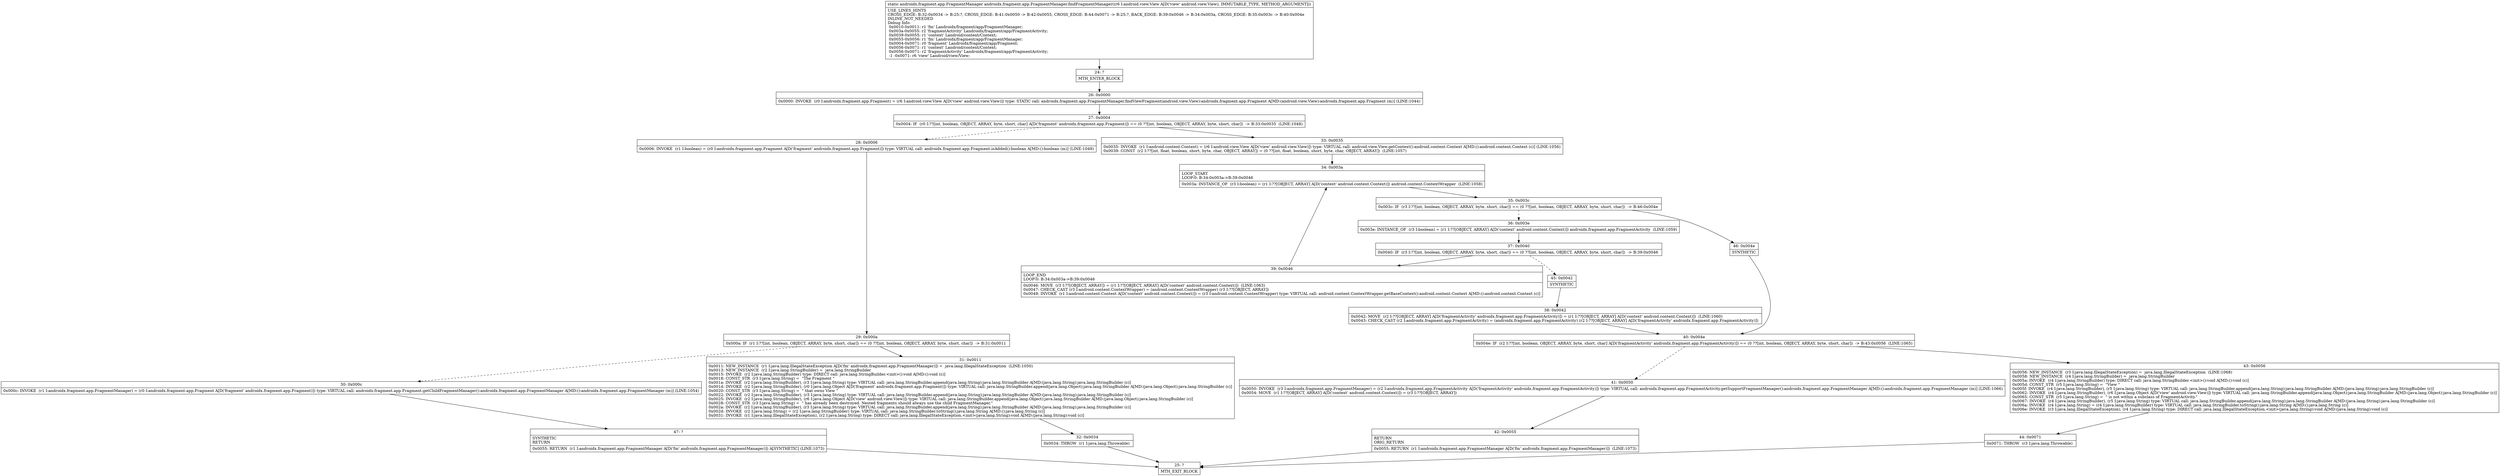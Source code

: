 digraph "CFG forandroidx.fragment.app.FragmentManager.findFragmentManager(Landroid\/view\/View;)Landroidx\/fragment\/app\/FragmentManager;" {
Node_24 [shape=record,label="{24\:\ ?|MTH_ENTER_BLOCK\l}"];
Node_26 [shape=record,label="{26\:\ 0x0000|0x0000: INVOKE  (r0 I:androidx.fragment.app.Fragment) = (r6 I:android.view.View A[D('view' android.view.View)]) type: STATIC call: androidx.fragment.app.FragmentManager.findViewFragment(android.view.View):androidx.fragment.app.Fragment A[MD:(android.view.View):androidx.fragment.app.Fragment (m)] (LINE:1044)\l}"];
Node_27 [shape=record,label="{27\:\ 0x0004|0x0004: IF  (r0 I:??[int, boolean, OBJECT, ARRAY, byte, short, char] A[D('fragment' androidx.fragment.app.Fragment)]) == (0 ??[int, boolean, OBJECT, ARRAY, byte, short, char])  \-\> B:33:0x0035  (LINE:1048)\l}"];
Node_28 [shape=record,label="{28\:\ 0x0006|0x0006: INVOKE  (r1 I:boolean) = (r0 I:androidx.fragment.app.Fragment A[D('fragment' androidx.fragment.app.Fragment)]) type: VIRTUAL call: androidx.fragment.app.Fragment.isAdded():boolean A[MD:():boolean (m)] (LINE:1049)\l}"];
Node_29 [shape=record,label="{29\:\ 0x000a|0x000a: IF  (r1 I:??[int, boolean, OBJECT, ARRAY, byte, short, char]) == (0 ??[int, boolean, OBJECT, ARRAY, byte, short, char])  \-\> B:31:0x0011 \l}"];
Node_30 [shape=record,label="{30\:\ 0x000c|0x000c: INVOKE  (r1 I:androidx.fragment.app.FragmentManager) = (r0 I:androidx.fragment.app.Fragment A[D('fragment' androidx.fragment.app.Fragment)]) type: VIRTUAL call: androidx.fragment.app.Fragment.getChildFragmentManager():androidx.fragment.app.FragmentManager A[MD:():androidx.fragment.app.FragmentManager (m)] (LINE:1054)\l}"];
Node_47 [shape=record,label="{47\:\ ?|SYNTHETIC\lRETURN\l|0x0055: RETURN  (r1 I:androidx.fragment.app.FragmentManager A[D('fm' androidx.fragment.app.FragmentManager)]) A[SYNTHETIC] (LINE:1073)\l}"];
Node_25 [shape=record,label="{25\:\ ?|MTH_EXIT_BLOCK\l}"];
Node_31 [shape=record,label="{31\:\ 0x0011|0x0011: NEW_INSTANCE  (r1 I:java.lang.IllegalStateException A[D('fm' androidx.fragment.app.FragmentManager)]) =  java.lang.IllegalStateException  (LINE:1050)\l0x0013: NEW_INSTANCE  (r2 I:java.lang.StringBuilder) =  java.lang.StringBuilder \l0x0015: INVOKE  (r2 I:java.lang.StringBuilder) type: DIRECT call: java.lang.StringBuilder.\<init\>():void A[MD:():void (c)]\l0x0018: CONST_STR  (r3 I:java.lang.String) =  \"The Fragment \" \l0x001a: INVOKE  (r2 I:java.lang.StringBuilder), (r3 I:java.lang.String) type: VIRTUAL call: java.lang.StringBuilder.append(java.lang.String):java.lang.StringBuilder A[MD:(java.lang.String):java.lang.StringBuilder (c)]\l0x001d: INVOKE  (r2 I:java.lang.StringBuilder), (r0 I:java.lang.Object A[D('fragment' androidx.fragment.app.Fragment)]) type: VIRTUAL call: java.lang.StringBuilder.append(java.lang.Object):java.lang.StringBuilder A[MD:(java.lang.Object):java.lang.StringBuilder (c)]\l0x0020: CONST_STR  (r3 I:java.lang.String) =  \" that owns View \" \l0x0022: INVOKE  (r2 I:java.lang.StringBuilder), (r3 I:java.lang.String) type: VIRTUAL call: java.lang.StringBuilder.append(java.lang.String):java.lang.StringBuilder A[MD:(java.lang.String):java.lang.StringBuilder (c)]\l0x0025: INVOKE  (r2 I:java.lang.StringBuilder), (r6 I:java.lang.Object A[D('view' android.view.View)]) type: VIRTUAL call: java.lang.StringBuilder.append(java.lang.Object):java.lang.StringBuilder A[MD:(java.lang.Object):java.lang.StringBuilder (c)]\l0x0028: CONST_STR  (r3 I:java.lang.String) =  \" has already been destroyed. Nested fragments should always use the child FragmentManager.\" \l0x002a: INVOKE  (r2 I:java.lang.StringBuilder), (r3 I:java.lang.String) type: VIRTUAL call: java.lang.StringBuilder.append(java.lang.String):java.lang.StringBuilder A[MD:(java.lang.String):java.lang.StringBuilder (c)]\l0x002d: INVOKE  (r2 I:java.lang.String) = (r2 I:java.lang.StringBuilder) type: VIRTUAL call: java.lang.StringBuilder.toString():java.lang.String A[MD:():java.lang.String (c)]\l0x0031: INVOKE  (r1 I:java.lang.IllegalStateException), (r2 I:java.lang.String) type: DIRECT call: java.lang.IllegalStateException.\<init\>(java.lang.String):void A[MD:(java.lang.String):void (c)]\l}"];
Node_32 [shape=record,label="{32\:\ 0x0034|0x0034: THROW  (r1 I:java.lang.Throwable) \l}"];
Node_33 [shape=record,label="{33\:\ 0x0035|0x0035: INVOKE  (r1 I:android.content.Context) = (r6 I:android.view.View A[D('view' android.view.View)]) type: VIRTUAL call: android.view.View.getContext():android.content.Context A[MD:():android.content.Context (c)] (LINE:1056)\l0x0039: CONST  (r2 I:??[int, float, boolean, short, byte, char, OBJECT, ARRAY]) = (0 ??[int, float, boolean, short, byte, char, OBJECT, ARRAY])  (LINE:1057)\l}"];
Node_34 [shape=record,label="{34\:\ 0x003a|LOOP_START\lLOOP:0: B:34:0x003a\-\>B:39:0x0046\l|0x003a: INSTANCE_OF  (r3 I:boolean) = (r1 I:??[OBJECT, ARRAY] A[D('context' android.content.Context)]) android.content.ContextWrapper  (LINE:1058)\l}"];
Node_35 [shape=record,label="{35\:\ 0x003c|0x003c: IF  (r3 I:??[int, boolean, OBJECT, ARRAY, byte, short, char]) == (0 ??[int, boolean, OBJECT, ARRAY, byte, short, char])  \-\> B:46:0x004e \l}"];
Node_36 [shape=record,label="{36\:\ 0x003e|0x003e: INSTANCE_OF  (r3 I:boolean) = (r1 I:??[OBJECT, ARRAY] A[D('context' android.content.Context)]) androidx.fragment.app.FragmentActivity  (LINE:1059)\l}"];
Node_37 [shape=record,label="{37\:\ 0x0040|0x0040: IF  (r3 I:??[int, boolean, OBJECT, ARRAY, byte, short, char]) == (0 ??[int, boolean, OBJECT, ARRAY, byte, short, char])  \-\> B:39:0x0046 \l}"];
Node_39 [shape=record,label="{39\:\ 0x0046|LOOP_END\lLOOP:0: B:34:0x003a\-\>B:39:0x0046\l|0x0046: MOVE  (r3 I:??[OBJECT, ARRAY]) = (r1 I:??[OBJECT, ARRAY] A[D('context' android.content.Context)])  (LINE:1063)\l0x0047: CHECK_CAST (r3 I:android.content.ContextWrapper) = (android.content.ContextWrapper) (r3 I:??[OBJECT, ARRAY]) \l0x0049: INVOKE  (r1 I:android.content.Context A[D('context' android.content.Context)]) = (r3 I:android.content.ContextWrapper) type: VIRTUAL call: android.content.ContextWrapper.getBaseContext():android.content.Context A[MD:():android.content.Context (c)]\l}"];
Node_45 [shape=record,label="{45\:\ 0x0042|SYNTHETIC\l}"];
Node_38 [shape=record,label="{38\:\ 0x0042|0x0042: MOVE  (r2 I:??[OBJECT, ARRAY] A[D('fragmentActivity' androidx.fragment.app.FragmentActivity)]) = (r1 I:??[OBJECT, ARRAY] A[D('context' android.content.Context)])  (LINE:1060)\l0x0043: CHECK_CAST (r2 I:androidx.fragment.app.FragmentActivity) = (androidx.fragment.app.FragmentActivity) (r2 I:??[OBJECT, ARRAY] A[D('fragmentActivity' androidx.fragment.app.FragmentActivity)]) \l}"];
Node_40 [shape=record,label="{40\:\ 0x004e|0x004e: IF  (r2 I:??[int, boolean, OBJECT, ARRAY, byte, short, char] A[D('fragmentActivity' androidx.fragment.app.FragmentActivity)]) == (0 ??[int, boolean, OBJECT, ARRAY, byte, short, char])  \-\> B:43:0x0056  (LINE:1065)\l}"];
Node_41 [shape=record,label="{41\:\ 0x0050|0x0050: INVOKE  (r3 I:androidx.fragment.app.FragmentManager) = (r2 I:androidx.fragment.app.FragmentActivity A[D('fragmentActivity' androidx.fragment.app.FragmentActivity)]) type: VIRTUAL call: androidx.fragment.app.FragmentActivity.getSupportFragmentManager():androidx.fragment.app.FragmentManager A[MD:():androidx.fragment.app.FragmentManager (m)] (LINE:1066)\l0x0054: MOVE  (r1 I:??[OBJECT, ARRAY] A[D('context' android.content.Context)]) = (r3 I:??[OBJECT, ARRAY]) \l}"];
Node_42 [shape=record,label="{42\:\ 0x0055|RETURN\lORIG_RETURN\l|0x0055: RETURN  (r1 I:androidx.fragment.app.FragmentManager A[D('fm' androidx.fragment.app.FragmentManager)])  (LINE:1073)\l}"];
Node_43 [shape=record,label="{43\:\ 0x0056|0x0056: NEW_INSTANCE  (r3 I:java.lang.IllegalStateException) =  java.lang.IllegalStateException  (LINE:1068)\l0x0058: NEW_INSTANCE  (r4 I:java.lang.StringBuilder) =  java.lang.StringBuilder \l0x005a: INVOKE  (r4 I:java.lang.StringBuilder) type: DIRECT call: java.lang.StringBuilder.\<init\>():void A[MD:():void (c)]\l0x005d: CONST_STR  (r5 I:java.lang.String) =  \"View \" \l0x005f: INVOKE  (r4 I:java.lang.StringBuilder), (r5 I:java.lang.String) type: VIRTUAL call: java.lang.StringBuilder.append(java.lang.String):java.lang.StringBuilder A[MD:(java.lang.String):java.lang.StringBuilder (c)]\l0x0062: INVOKE  (r4 I:java.lang.StringBuilder), (r6 I:java.lang.Object A[D('view' android.view.View)]) type: VIRTUAL call: java.lang.StringBuilder.append(java.lang.Object):java.lang.StringBuilder A[MD:(java.lang.Object):java.lang.StringBuilder (c)]\l0x0065: CONST_STR  (r5 I:java.lang.String) =  \" is not within a subclass of FragmentActivity.\" \l0x0067: INVOKE  (r4 I:java.lang.StringBuilder), (r5 I:java.lang.String) type: VIRTUAL call: java.lang.StringBuilder.append(java.lang.String):java.lang.StringBuilder A[MD:(java.lang.String):java.lang.StringBuilder (c)]\l0x006a: INVOKE  (r4 I:java.lang.String) = (r4 I:java.lang.StringBuilder) type: VIRTUAL call: java.lang.StringBuilder.toString():java.lang.String A[MD:():java.lang.String (c)]\l0x006e: INVOKE  (r3 I:java.lang.IllegalStateException), (r4 I:java.lang.String) type: DIRECT call: java.lang.IllegalStateException.\<init\>(java.lang.String):void A[MD:(java.lang.String):void (c)]\l}"];
Node_44 [shape=record,label="{44\:\ 0x0071|0x0071: THROW  (r3 I:java.lang.Throwable) \l}"];
Node_46 [shape=record,label="{46\:\ 0x004e|SYNTHETIC\l}"];
MethodNode[shape=record,label="{static androidx.fragment.app.FragmentManager androidx.fragment.app.FragmentManager.findFragmentManager((r6 I:android.view.View A[D('view' android.view.View), IMMUTABLE_TYPE, METHOD_ARGUMENT]))  | USE_LINES_HINTS\lCROSS_EDGE: B:32:0x0034 \-\> B:25:?, CROSS_EDGE: B:41:0x0050 \-\> B:42:0x0055, CROSS_EDGE: B:44:0x0071 \-\> B:25:?, BACK_EDGE: B:39:0x0046 \-\> B:34:0x003a, CROSS_EDGE: B:35:0x003c \-\> B:40:0x004e\lINLINE_NOT_NEEDED\lDebug Info:\l  0x0010\-0x0011: r1 'fm' Landroidx\/fragment\/app\/FragmentManager;\l  0x003a\-0x0055: r2 'fragmentActivity' Landroidx\/fragment\/app\/FragmentActivity;\l  0x0039\-0x0055: r1 'context' Landroid\/content\/Context;\l  0x0055\-0x0056: r1 'fm' Landroidx\/fragment\/app\/FragmentManager;\l  0x0004\-0x0071: r0 'fragment' Landroidx\/fragment\/app\/Fragment;\l  0x0056\-0x0071: r1 'context' Landroid\/content\/Context;\l  0x0056\-0x0071: r2 'fragmentActivity' Landroidx\/fragment\/app\/FragmentActivity;\l  \-1 \-0x0071: r6 'view' Landroid\/view\/View;\l}"];
MethodNode -> Node_24;Node_24 -> Node_26;
Node_26 -> Node_27;
Node_27 -> Node_28[style=dashed];
Node_27 -> Node_33;
Node_28 -> Node_29;
Node_29 -> Node_30[style=dashed];
Node_29 -> Node_31;
Node_30 -> Node_47;
Node_47 -> Node_25;
Node_31 -> Node_32;
Node_32 -> Node_25;
Node_33 -> Node_34;
Node_34 -> Node_35;
Node_35 -> Node_36[style=dashed];
Node_35 -> Node_46;
Node_36 -> Node_37;
Node_37 -> Node_39;
Node_37 -> Node_45[style=dashed];
Node_39 -> Node_34;
Node_45 -> Node_38;
Node_38 -> Node_40;
Node_40 -> Node_41[style=dashed];
Node_40 -> Node_43;
Node_41 -> Node_42;
Node_42 -> Node_25;
Node_43 -> Node_44;
Node_44 -> Node_25;
Node_46 -> Node_40;
}

